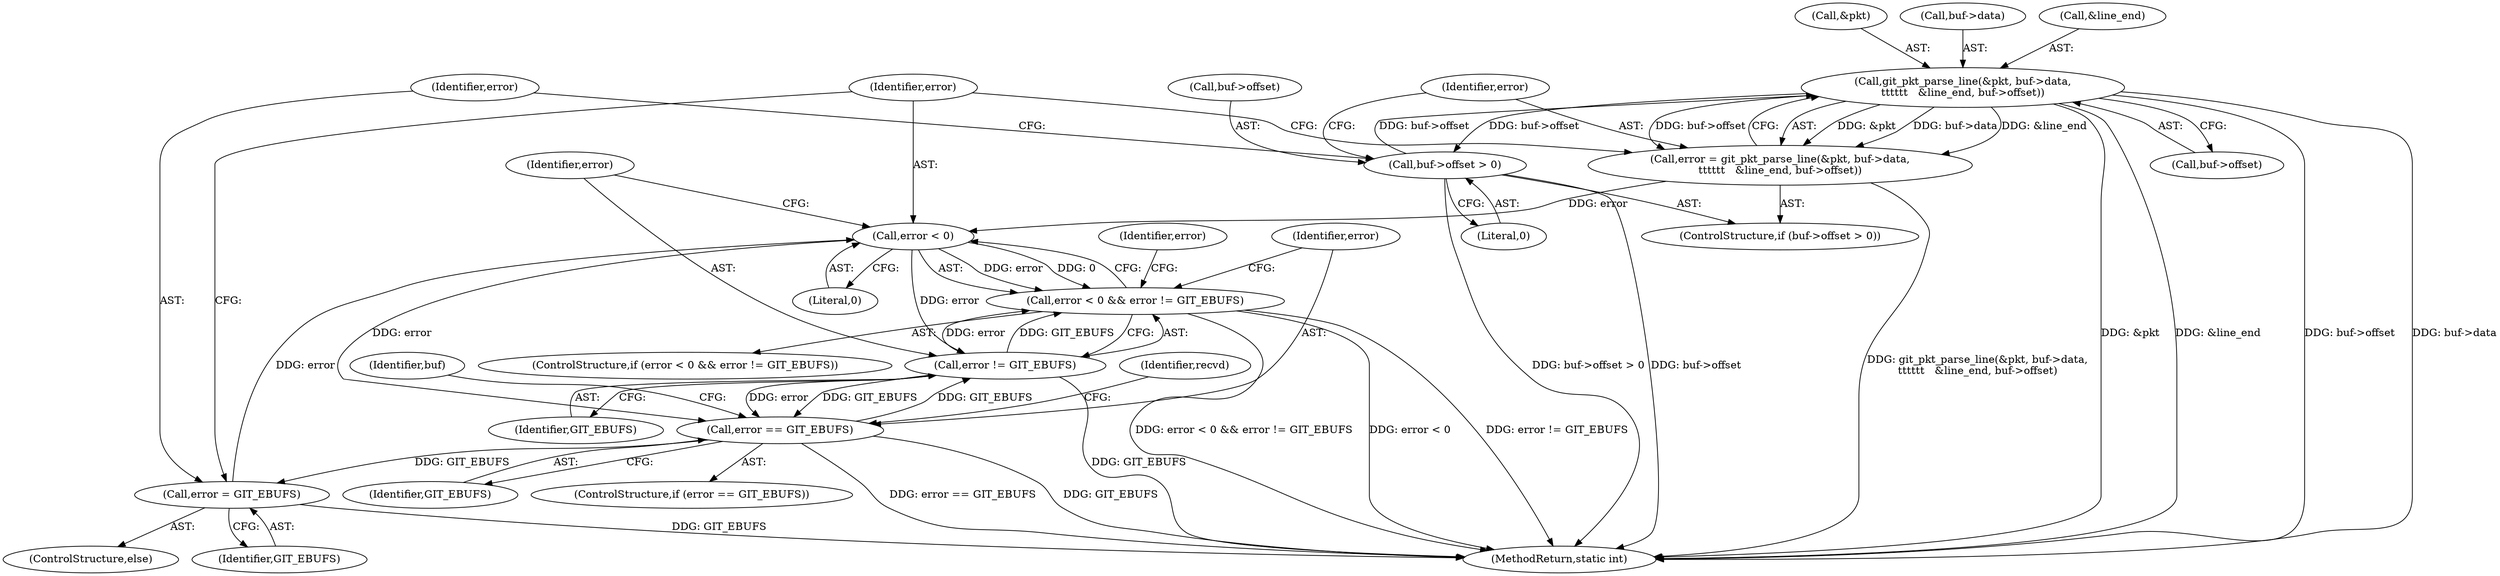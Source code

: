 digraph "0_libgit2_2fdef641fd0dd2828bd948234ae86de75221a11a_1@pointer" {
"1000138" [label="(Call,git_pkt_parse_line(&pkt, buf->data,\n\t\t\t\t\t\t   &line_end, buf->offset))"];
"1000131" [label="(Call,buf->offset > 0)"];
"1000138" [label="(Call,git_pkt_parse_line(&pkt, buf->data,\n\t\t\t\t\t\t   &line_end, buf->offset))"];
"1000136" [label="(Call,error = git_pkt_parse_line(&pkt, buf->data,\n\t\t\t\t\t\t   &line_end, buf->offset))"];
"1000155" [label="(Call,error < 0)"];
"1000154" [label="(Call,error < 0 && error != GIT_EBUFS)"];
"1000158" [label="(Call,error != GIT_EBUFS)"];
"1000168" [label="(Call,error == GIT_EBUFS)"];
"1000150" [label="(Call,error = GIT_EBUFS)"];
"1000139" [label="(Call,&pkt)"];
"1000175" [label="(Identifier,recvd)"];
"1000198" [label="(Identifier,buf)"];
"1000151" [label="(Identifier,error)"];
"1000137" [label="(Identifier,error)"];
"1000130" [label="(ControlStructure,if (buf->offset > 0))"];
"1000167" [label="(ControlStructure,if (error == GIT_EBUFS))"];
"1000301" [label="(MethodReturn,static int)"];
"1000155" [label="(Call,error < 0)"];
"1000157" [label="(Literal,0)"];
"1000141" [label="(Call,buf->data)"];
"1000156" [label="(Identifier,error)"];
"1000136" [label="(Call,error = git_pkt_parse_line(&pkt, buf->data,\n\t\t\t\t\t\t   &line_end, buf->offset))"];
"1000138" [label="(Call,git_pkt_parse_line(&pkt, buf->data,\n\t\t\t\t\t\t   &line_end, buf->offset))"];
"1000135" [label="(Literal,0)"];
"1000169" [label="(Identifier,error)"];
"1000160" [label="(Identifier,GIT_EBUFS)"];
"1000146" [label="(Call,buf->offset)"];
"1000153" [label="(ControlStructure,if (error < 0 && error != GIT_EBUFS))"];
"1000131" [label="(Call,buf->offset > 0)"];
"1000159" [label="(Identifier,error)"];
"1000168" [label="(Call,error == GIT_EBUFS)"];
"1000163" [label="(Identifier,error)"];
"1000149" [label="(ControlStructure,else)"];
"1000154" [label="(Call,error < 0 && error != GIT_EBUFS)"];
"1000132" [label="(Call,buf->offset)"];
"1000170" [label="(Identifier,GIT_EBUFS)"];
"1000152" [label="(Identifier,GIT_EBUFS)"];
"1000150" [label="(Call,error = GIT_EBUFS)"];
"1000158" [label="(Call,error != GIT_EBUFS)"];
"1000144" [label="(Call,&line_end)"];
"1000138" -> "1000136"  [label="AST: "];
"1000138" -> "1000146"  [label="CFG: "];
"1000139" -> "1000138"  [label="AST: "];
"1000141" -> "1000138"  [label="AST: "];
"1000144" -> "1000138"  [label="AST: "];
"1000146" -> "1000138"  [label="AST: "];
"1000136" -> "1000138"  [label="CFG: "];
"1000138" -> "1000301"  [label="DDG: buf->data"];
"1000138" -> "1000301"  [label="DDG: &pkt"];
"1000138" -> "1000301"  [label="DDG: &line_end"];
"1000138" -> "1000301"  [label="DDG: buf->offset"];
"1000138" -> "1000131"  [label="DDG: buf->offset"];
"1000138" -> "1000136"  [label="DDG: &pkt"];
"1000138" -> "1000136"  [label="DDG: buf->data"];
"1000138" -> "1000136"  [label="DDG: &line_end"];
"1000138" -> "1000136"  [label="DDG: buf->offset"];
"1000131" -> "1000138"  [label="DDG: buf->offset"];
"1000131" -> "1000130"  [label="AST: "];
"1000131" -> "1000135"  [label="CFG: "];
"1000132" -> "1000131"  [label="AST: "];
"1000135" -> "1000131"  [label="AST: "];
"1000137" -> "1000131"  [label="CFG: "];
"1000151" -> "1000131"  [label="CFG: "];
"1000131" -> "1000301"  [label="DDG: buf->offset"];
"1000131" -> "1000301"  [label="DDG: buf->offset > 0"];
"1000136" -> "1000130"  [label="AST: "];
"1000137" -> "1000136"  [label="AST: "];
"1000156" -> "1000136"  [label="CFG: "];
"1000136" -> "1000301"  [label="DDG: git_pkt_parse_line(&pkt, buf->data,\n\t\t\t\t\t\t   &line_end, buf->offset)"];
"1000136" -> "1000155"  [label="DDG: error"];
"1000155" -> "1000154"  [label="AST: "];
"1000155" -> "1000157"  [label="CFG: "];
"1000156" -> "1000155"  [label="AST: "];
"1000157" -> "1000155"  [label="AST: "];
"1000159" -> "1000155"  [label="CFG: "];
"1000154" -> "1000155"  [label="CFG: "];
"1000155" -> "1000154"  [label="DDG: error"];
"1000155" -> "1000154"  [label="DDG: 0"];
"1000150" -> "1000155"  [label="DDG: error"];
"1000155" -> "1000158"  [label="DDG: error"];
"1000155" -> "1000168"  [label="DDG: error"];
"1000154" -> "1000153"  [label="AST: "];
"1000154" -> "1000158"  [label="CFG: "];
"1000158" -> "1000154"  [label="AST: "];
"1000163" -> "1000154"  [label="CFG: "];
"1000169" -> "1000154"  [label="CFG: "];
"1000154" -> "1000301"  [label="DDG: error < 0"];
"1000154" -> "1000301"  [label="DDG: error != GIT_EBUFS"];
"1000154" -> "1000301"  [label="DDG: error < 0 && error != GIT_EBUFS"];
"1000158" -> "1000154"  [label="DDG: error"];
"1000158" -> "1000154"  [label="DDG: GIT_EBUFS"];
"1000158" -> "1000160"  [label="CFG: "];
"1000159" -> "1000158"  [label="AST: "];
"1000160" -> "1000158"  [label="AST: "];
"1000158" -> "1000301"  [label="DDG: GIT_EBUFS"];
"1000168" -> "1000158"  [label="DDG: GIT_EBUFS"];
"1000158" -> "1000168"  [label="DDG: error"];
"1000158" -> "1000168"  [label="DDG: GIT_EBUFS"];
"1000168" -> "1000167"  [label="AST: "];
"1000168" -> "1000170"  [label="CFG: "];
"1000169" -> "1000168"  [label="AST: "];
"1000170" -> "1000168"  [label="AST: "];
"1000175" -> "1000168"  [label="CFG: "];
"1000198" -> "1000168"  [label="CFG: "];
"1000168" -> "1000301"  [label="DDG: error == GIT_EBUFS"];
"1000168" -> "1000301"  [label="DDG: GIT_EBUFS"];
"1000168" -> "1000150"  [label="DDG: GIT_EBUFS"];
"1000150" -> "1000149"  [label="AST: "];
"1000150" -> "1000152"  [label="CFG: "];
"1000151" -> "1000150"  [label="AST: "];
"1000152" -> "1000150"  [label="AST: "];
"1000156" -> "1000150"  [label="CFG: "];
"1000150" -> "1000301"  [label="DDG: GIT_EBUFS"];
}
